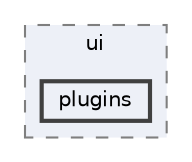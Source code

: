 digraph "module/ui/plugins"
{
 // LATEX_PDF_SIZE
  bgcolor="transparent";
  edge [fontname=Helvetica,fontsize=10,labelfontname=Helvetica,labelfontsize=10];
  node [fontname=Helvetica,fontsize=10,shape=box,height=0.2,width=0.4];
  compound=true
  subgraph clusterdir_ba0bce3c51de02067d89f5231328fc45 {
    graph [ bgcolor="#edf0f7", pencolor="grey50", label="ui", fontname=Helvetica,fontsize=10 style="filled,dashed", URL="dir_ba0bce3c51de02067d89f5231328fc45.html",tooltip=""]
  dir_22f79c51ab68c5f3026cedd3cf4cd17a [label="plugins", fillcolor="#edf0f7", color="grey25", style="filled,bold", URL="dir_22f79c51ab68c5f3026cedd3cf4cd17a.html",tooltip=""];
  }
}
